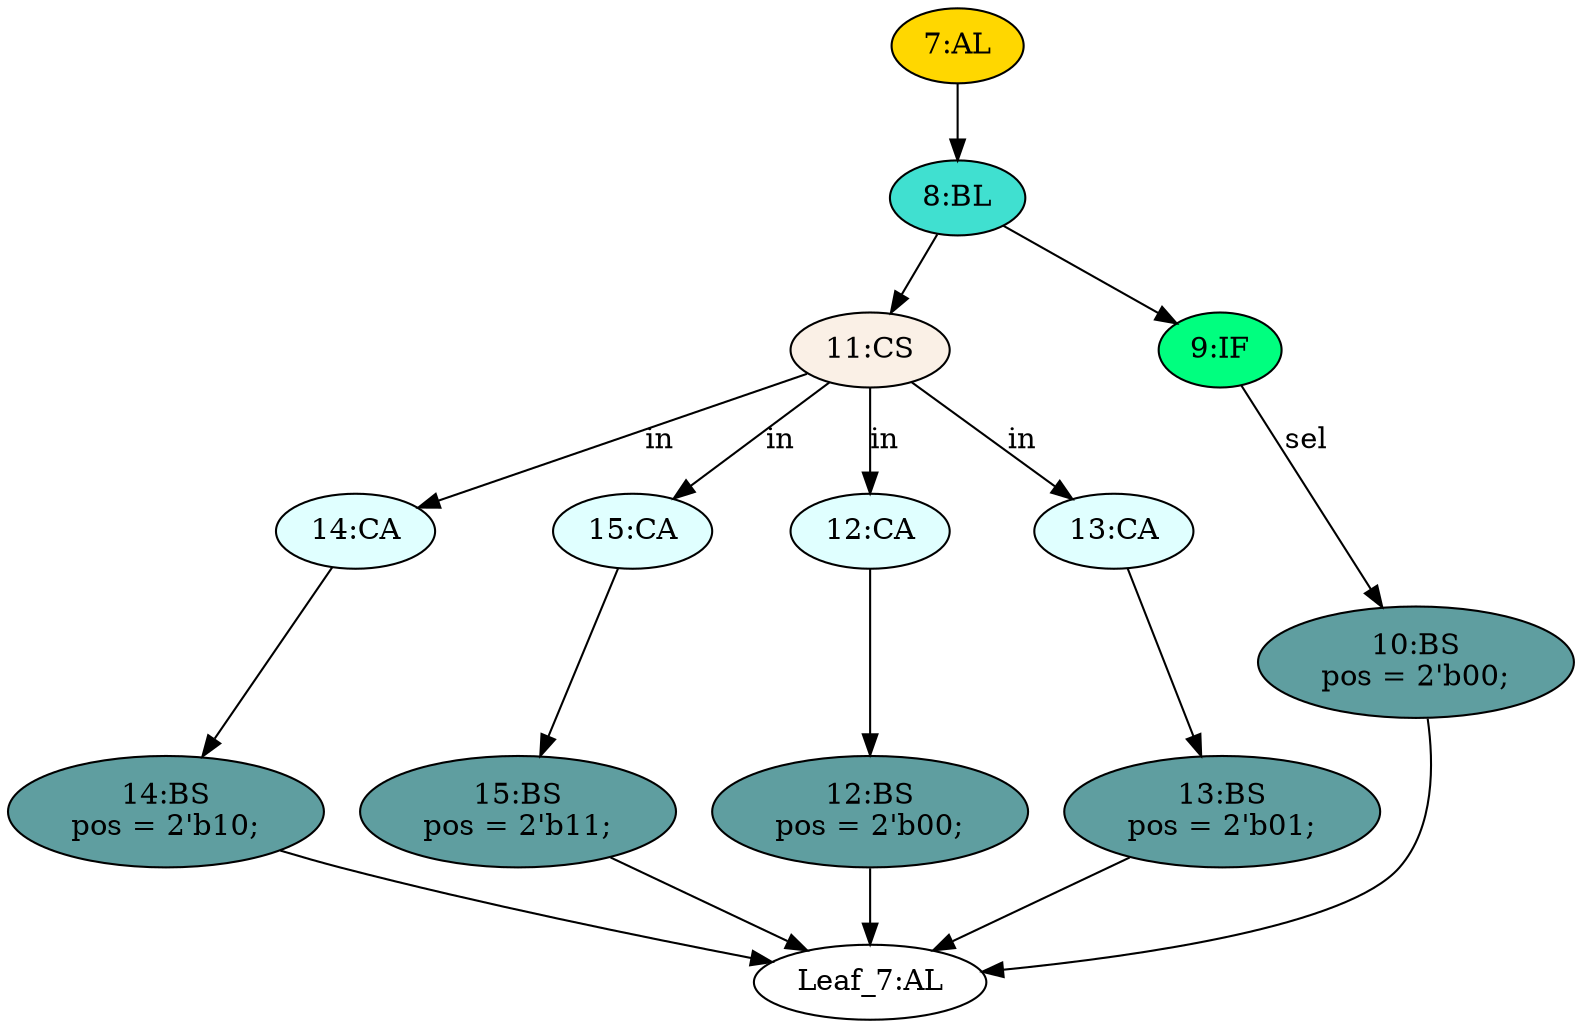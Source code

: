 strict digraph "compose( ,  )" {
	node [label="\N"];
	"12:BS"	[ast="<pyverilog.vparser.ast.BlockingSubstitution object at 0x7fa16a3238d0>",
		fillcolor=cadetblue,
		label="12:BS
pos = 2'b00;",
		statements="[<pyverilog.vparser.ast.BlockingSubstitution object at 0x7fa16a3238d0>]",
		style=filled,
		typ=BlockingSubstitution];
	"Leaf_7:AL"	[def_var="['pos']",
		label="Leaf_7:AL"];
	"12:BS" -> "Leaf_7:AL"	[cond="[]",
		lineno=None];
	"14:CA"	[ast="<pyverilog.vparser.ast.Case object at 0x7fa16a331690>",
		fillcolor=lightcyan,
		label="14:CA",
		statements="[]",
		style=filled,
		typ=Case];
	"14:BS"	[ast="<pyverilog.vparser.ast.BlockingSubstitution object at 0x7fa16a33d650>",
		fillcolor=cadetblue,
		label="14:BS
pos = 2'b10;",
		statements="[<pyverilog.vparser.ast.BlockingSubstitution object at 0x7fa16a33d650>]",
		style=filled,
		typ=BlockingSubstitution];
	"14:CA" -> "14:BS"	[cond="[]",
		lineno=None];
	"11:CS"	[ast="<pyverilog.vparser.ast.CaseStatement object at 0x7fa16a33d710>",
		fillcolor=linen,
		label="11:CS",
		statements="[]",
		style=filled,
		typ=CaseStatement];
	"11:CS" -> "14:CA"	[cond="['in']",
		label=in,
		lineno=11];
	"15:CA"	[ast="<pyverilog.vparser.ast.Case object at 0x7fa16a326690>",
		fillcolor=lightcyan,
		label="15:CA",
		statements="[]",
		style=filled,
		typ=Case];
	"11:CS" -> "15:CA"	[cond="['in']",
		label=in,
		lineno=11];
	"12:CA"	[ast="<pyverilog.vparser.ast.Case object at 0x7fa16a323510>",
		fillcolor=lightcyan,
		label="12:CA",
		statements="[]",
		style=filled,
		typ=Case];
	"11:CS" -> "12:CA"	[cond="['in']",
		label=in,
		lineno=11];
	"13:CA"	[ast="<pyverilog.vparser.ast.Case object at 0x7fa16a2ced10>",
		fillcolor=lightcyan,
		label="13:CA",
		statements="[]",
		style=filled,
		typ=Case];
	"11:CS" -> "13:CA"	[cond="['in']",
		label=in,
		lineno=11];
	"8:BL"	[ast="<pyverilog.vparser.ast.Block object at 0x7fa16a323d50>",
		fillcolor=turquoise,
		label="8:BL",
		statements="[]",
		style=filled,
		typ=Block];
	"8:BL" -> "11:CS"	[cond="[]",
		lineno=None];
	"9:IF"	[ast="<pyverilog.vparser.ast.IfStatement object at 0x7fa16a3b53d0>",
		fillcolor=springgreen,
		label="9:IF",
		statements="[]",
		style=filled,
		typ=IfStatement];
	"8:BL" -> "9:IF"	[cond="[]",
		lineno=None];
	"15:BS"	[ast="<pyverilog.vparser.ast.BlockingSubstitution object at 0x7fa16a326990>",
		fillcolor=cadetblue,
		label="15:BS
pos = 2'b11;",
		statements="[<pyverilog.vparser.ast.BlockingSubstitution object at 0x7fa16a326990>]",
		style=filled,
		typ=BlockingSubstitution];
	"15:CA" -> "15:BS"	[cond="[]",
		lineno=None];
	"15:BS" -> "Leaf_7:AL"	[cond="[]",
		lineno=None];
	"14:BS" -> "Leaf_7:AL"	[cond="[]",
		lineno=None];
	"12:CA" -> "12:BS"	[cond="[]",
		lineno=None];
	"13:BS"	[ast="<pyverilog.vparser.ast.BlockingSubstitution object at 0x7fa16a331590>",
		fillcolor=cadetblue,
		label="13:BS
pos = 2'b01;",
		statements="[<pyverilog.vparser.ast.BlockingSubstitution object at 0x7fa16a331590>]",
		style=filled,
		typ=BlockingSubstitution];
	"13:CA" -> "13:BS"	[cond="[]",
		lineno=None];
	"10:BS"	[ast="<pyverilog.vparser.ast.BlockingSubstitution object at 0x7fa16a2d6c10>",
		fillcolor=cadetblue,
		label="10:BS
pos = 2'b00;",
		statements="[<pyverilog.vparser.ast.BlockingSubstitution object at 0x7fa16a2d6c10>]",
		style=filled,
		typ=BlockingSubstitution];
	"10:BS" -> "Leaf_7:AL"	[cond="[]",
		lineno=None];
	"7:AL"	[ast="<pyverilog.vparser.ast.Always object at 0x7fa16a3b57d0>",
		clk_sens=False,
		fillcolor=gold,
		label="7:AL",
		sens="[]",
		statements="[]",
		style=filled,
		typ=Always,
		use_var="['sel', 'in']"];
	"7:AL" -> "8:BL"	[cond="[]",
		lineno=None];
	"9:IF" -> "10:BS"	[cond="['sel']",
		label=sel,
		lineno=9];
	"13:BS" -> "Leaf_7:AL"	[cond="[]",
		lineno=None];
}
